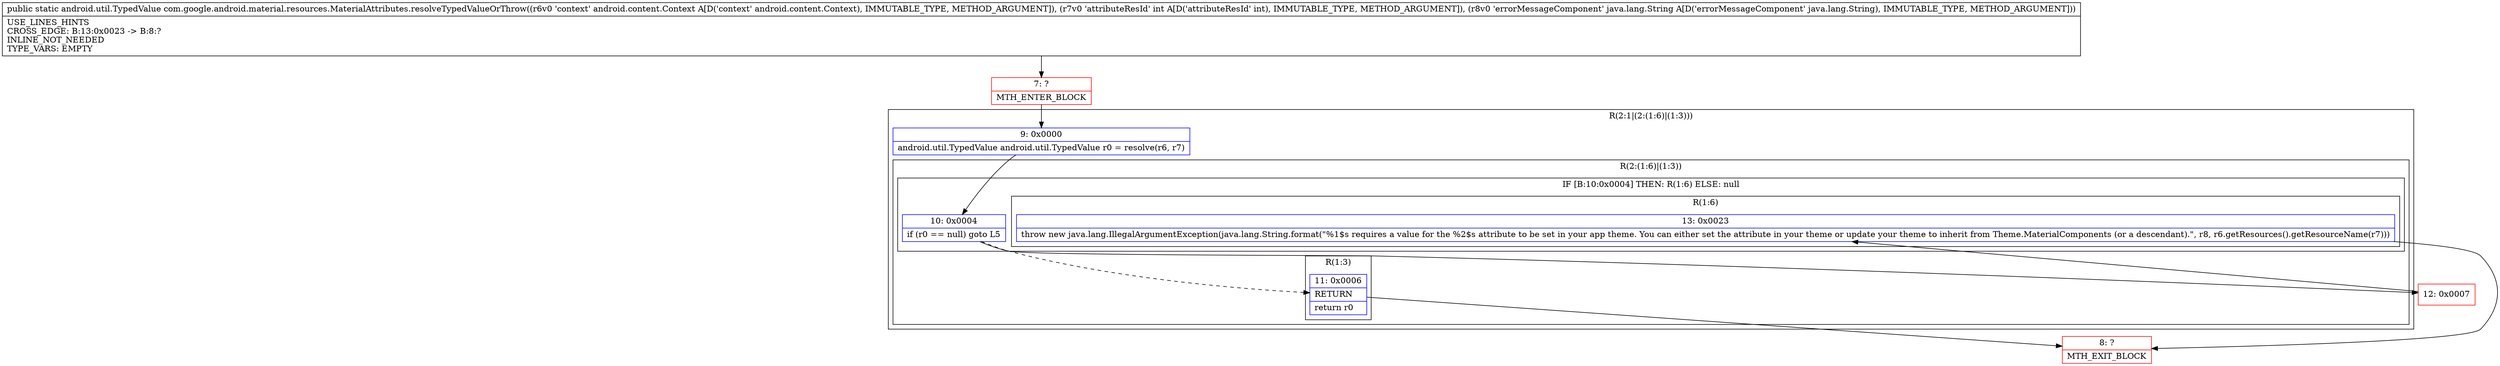 digraph "CFG forcom.google.android.material.resources.MaterialAttributes.resolveTypedValueOrThrow(Landroid\/content\/Context;ILjava\/lang\/String;)Landroid\/util\/TypedValue;" {
subgraph cluster_Region_1985449902 {
label = "R(2:1|(2:(1:6)|(1:3)))";
node [shape=record,color=blue];
Node_9 [shape=record,label="{9\:\ 0x0000|android.util.TypedValue android.util.TypedValue r0 = resolve(r6, r7)\l}"];
subgraph cluster_Region_889367817 {
label = "R(2:(1:6)|(1:3))";
node [shape=record,color=blue];
subgraph cluster_IfRegion_1105099067 {
label = "IF [B:10:0x0004] THEN: R(1:6) ELSE: null";
node [shape=record,color=blue];
Node_10 [shape=record,label="{10\:\ 0x0004|if (r0 == null) goto L5\l}"];
subgraph cluster_Region_654765067 {
label = "R(1:6)";
node [shape=record,color=blue];
Node_13 [shape=record,label="{13\:\ 0x0023|throw new java.lang.IllegalArgumentException(java.lang.String.format(\"%1$s requires a value for the %2$s attribute to be set in your app theme. You can either set the attribute in your theme or update your theme to inherit from Theme.MaterialComponents (or a descendant).\", r8, r6.getResources().getResourceName(r7)))\l}"];
}
}
subgraph cluster_Region_1697805039 {
label = "R(1:3)";
node [shape=record,color=blue];
Node_11 [shape=record,label="{11\:\ 0x0006|RETURN\l|return r0\l}"];
}
}
}
Node_7 [shape=record,color=red,label="{7\:\ ?|MTH_ENTER_BLOCK\l}"];
Node_8 [shape=record,color=red,label="{8\:\ ?|MTH_EXIT_BLOCK\l}"];
Node_12 [shape=record,color=red,label="{12\:\ 0x0007}"];
MethodNode[shape=record,label="{public static android.util.TypedValue com.google.android.material.resources.MaterialAttributes.resolveTypedValueOrThrow((r6v0 'context' android.content.Context A[D('context' android.content.Context), IMMUTABLE_TYPE, METHOD_ARGUMENT]), (r7v0 'attributeResId' int A[D('attributeResId' int), IMMUTABLE_TYPE, METHOD_ARGUMENT]), (r8v0 'errorMessageComponent' java.lang.String A[D('errorMessageComponent' java.lang.String), IMMUTABLE_TYPE, METHOD_ARGUMENT]))  | USE_LINES_HINTS\lCROSS_EDGE: B:13:0x0023 \-\> B:8:?\lINLINE_NOT_NEEDED\lTYPE_VARS: EMPTY\l}"];
MethodNode -> Node_7;Node_9 -> Node_10;
Node_10 -> Node_11[style=dashed];
Node_10 -> Node_12;
Node_13 -> Node_8;
Node_11 -> Node_8;
Node_7 -> Node_9;
Node_12 -> Node_13;
}

